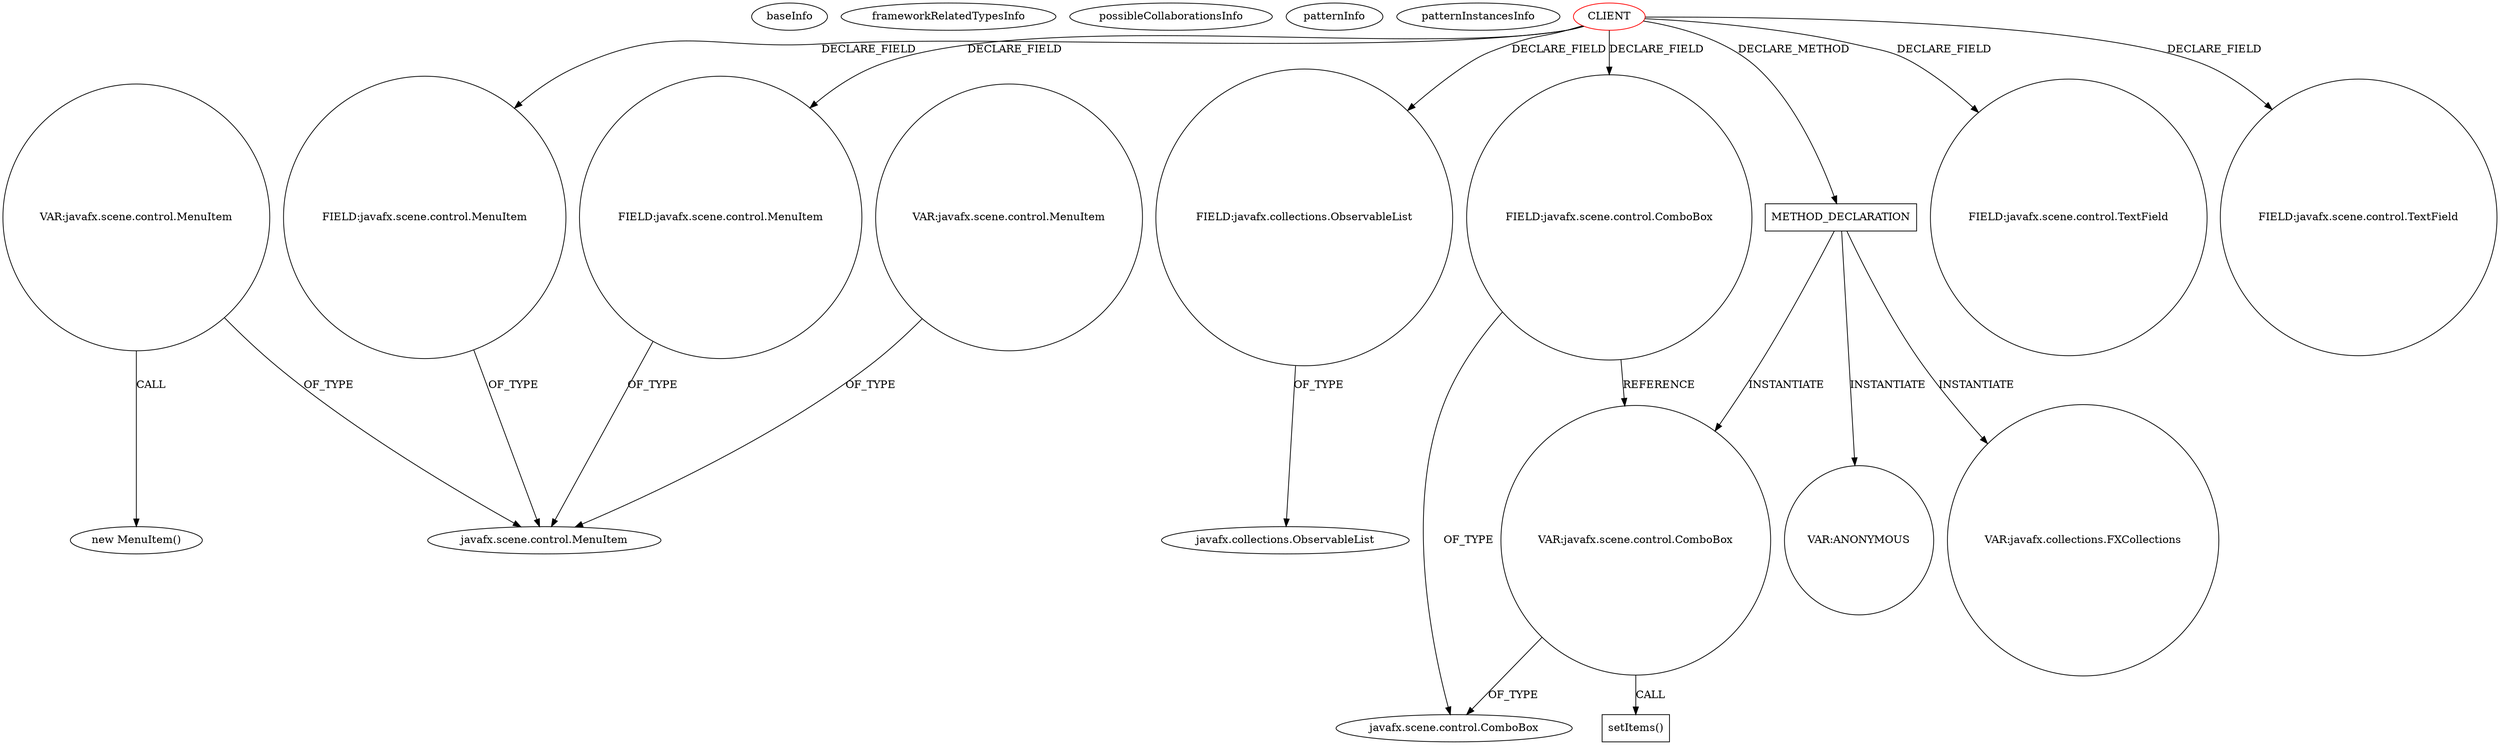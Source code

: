digraph {
baseInfo[graphId=1161,category="pattern",isAnonymous=false,possibleRelation=false]
frameworkRelatedTypesInfo[]
possibleCollaborationsInfo[]
patternInfo[frequency=2.0,patternRootClient=0]
patternInstancesInfo[0="hock323-eventManager~/hock323-eventManager/EventManager-master/src/eventManager/controller/pokerTournament/BlindsController.java~BlindsController~2976",1="ProgrammerTony-Chemistry-Calculator~/ProgrammerTony-Chemistry-Calculator/Chemistry-Calculator-master/src/com/mdc/Calculator.java~Calculator~1099"]
77[label="new MenuItem()",vertexType="CONSTRUCTOR_CALL",isFrameworkType=false]
78[label="VAR:javafx.scene.control.MenuItem",vertexType="VARIABLE_EXPRESION",isFrameworkType=false,shape=circle]
3[label="javafx.scene.control.MenuItem",vertexType="FRAMEWORK_CLASS_TYPE",isFrameworkType=false]
2[label="FIELD:javafx.scene.control.MenuItem",vertexType="FIELD_DECLARATION",isFrameworkType=false,shape=circle]
8[label="FIELD:javafx.scene.control.MenuItem",vertexType="FIELD_DECLARATION",isFrameworkType=false,shape=circle]
0[label="CLIENT",vertexType="ROOT_CLIENT_CLASS_DECLARATION",isFrameworkType=false,color=red]
14[label="FIELD:javafx.collections.ObservableList",vertexType="FIELD_DECLARATION",isFrameworkType=false,shape=circle]
15[label="javafx.collections.ObservableList",vertexType="FRAMEWORK_INTERFACE_TYPE",isFrameworkType=false]
10[label="FIELD:javafx.scene.control.ComboBox",vertexType="FIELD_DECLARATION",isFrameworkType=false,shape=circle]
290[label="VAR:javafx.scene.control.ComboBox",vertexType="VARIABLE_EXPRESION",isFrameworkType=false,shape=circle]
291[label="setItems()",vertexType="INSIDE_CALL",isFrameworkType=false,shape=box]
147[label="METHOD_DECLARATION",vertexType="CLIENT_METHOD_DECLARATION",isFrameworkType=false,shape=box]
166[label="VAR:javafx.collections.FXCollections",vertexType="VARIABLE_EXPRESION",isFrameworkType=false,shape=circle]
81[label="VAR:javafx.scene.control.MenuItem",vertexType="VARIABLE_EXPRESION",isFrameworkType=false,shape=circle]
5[label="javafx.scene.control.ComboBox",vertexType="FRAMEWORK_CLASS_TYPE",isFrameworkType=false]
6[label="FIELD:javafx.scene.control.TextField",vertexType="FIELD_DECLARATION",isFrameworkType=false,shape=circle]
12[label="FIELD:javafx.scene.control.TextField",vertexType="FIELD_DECLARATION",isFrameworkType=false,shape=circle]
280[label="VAR:ANONYMOUS",vertexType="VARIABLE_EXPRESION",isFrameworkType=false,shape=circle]
290->291[label="CALL"]
78->77[label="CALL"]
8->3[label="OF_TYPE"]
0->2[label="DECLARE_FIELD"]
0->147[label="DECLARE_METHOD"]
147->280[label="INSTANTIATE"]
2->3[label="OF_TYPE"]
147->166[label="INSTANTIATE"]
0->6[label="DECLARE_FIELD"]
0->8[label="DECLARE_FIELD"]
10->5[label="OF_TYPE"]
10->290[label="REFERENCE"]
147->290[label="INSTANTIATE"]
81->3[label="OF_TYPE"]
0->14[label="DECLARE_FIELD"]
290->5[label="OF_TYPE"]
14->15[label="OF_TYPE"]
0->12[label="DECLARE_FIELD"]
78->3[label="OF_TYPE"]
0->10[label="DECLARE_FIELD"]
}
